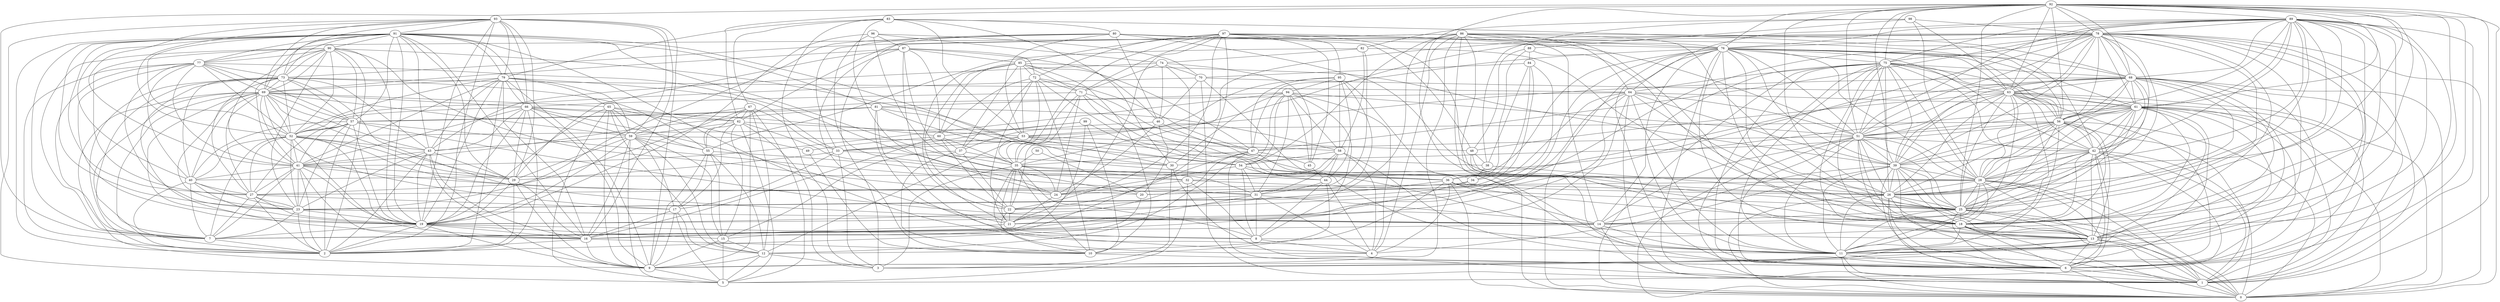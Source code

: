 digraph "sensornet-topology" {
label = "";
rankdir="BT";"0"->"1" [arrowhead = "both"] 
"0"->"6" [arrowhead = "both"] 
"0"->"11" [arrowhead = "both"] 
"0"->"13" [arrowhead = "both"] 
"0"->"18" [arrowhead = "both"] 
"0"->"25" [arrowhead = "both"] 
"0"->"26" [arrowhead = "both"] 
"0"->"28" [arrowhead = "both"] 
"0"->"36" [arrowhead = "both"] 
"0"->"42" [arrowhead = "both"] 
"0"->"51" [arrowhead = "both"] 
"0"->"56" [arrowhead = "both"] 
"0"->"61" [arrowhead = "both"] 
"0"->"63" [arrowhead = "both"] 
"0"->"68" [arrowhead = "both"] 
"0"->"75" [arrowhead = "both"] 
"0"->"76" [arrowhead = "both"] 
"0"->"78" [arrowhead = "both"] 
"0"->"86" [arrowhead = "both"] 
"0"->"92" [arrowhead = "both"] 
"1"->"6" [arrowhead = "both"] 
"1"->"11" [arrowhead = "both"] 
"1"->"13" [arrowhead = "both"] 
"1"->"14" [arrowhead = "both"] 
"1"->"18" [arrowhead = "both"] 
"1"->"25" [arrowhead = "both"] 
"1"->"26" [arrowhead = "both"] 
"1"->"28" [arrowhead = "both"] 
"1"->"39" [arrowhead = "both"] 
"1"->"42" [arrowhead = "both"] 
"1"->"47" [arrowhead = "both"] 
"1"->"56" [arrowhead = "both"] 
"1"->"61" [arrowhead = "both"] 
"1"->"63" [arrowhead = "both"] 
"1"->"64" [arrowhead = "both"] 
"1"->"68" [arrowhead = "both"] 
"1"->"70" [arrowhead = "both"] 
"1"->"75" [arrowhead = "both"] 
"1"->"76" [arrowhead = "both"] 
"1"->"78" [arrowhead = "both"] 
"1"->"89" [arrowhead = "both"] 
"1"->"92" [arrowhead = "both"] 
"2"->"7" [arrowhead = "both"] 
"2"->"16" [arrowhead = "both"] 
"2"->"19" [arrowhead = "both"] 
"2"->"20" [arrowhead = "both"] 
"2"->"23" [arrowhead = "both"] 
"2"->"27" [arrowhead = "both"] 
"2"->"29" [arrowhead = "both"] 
"2"->"40" [arrowhead = "both"] 
"2"->"41" [arrowhead = "both"] 
"2"->"43" [arrowhead = "both"] 
"2"->"57" [arrowhead = "both"] 
"2"->"66" [arrowhead = "both"] 
"2"->"69" [arrowhead = "both"] 
"2"->"73" [arrowhead = "both"] 
"2"->"77" [arrowhead = "both"] 
"2"->"79" [arrowhead = "both"] 
"2"->"90" [arrowhead = "both"] 
"2"->"91" [arrowhead = "both"] 
"2"->"93" [arrowhead = "both"] 
"3"->"12" [arrowhead = "both"] 
"3"->"13" [arrowhead = "both"] 
"3"->"30" [arrowhead = "both"] 
"3"->"33" [arrowhead = "both"] 
"3"->"35" [arrowhead = "both"] 
"3"->"61" [arrowhead = "both"] 
"3"->"62" [arrowhead = "both"] 
"3"->"80" [arrowhead = "both"] 
"3"->"83" [arrowhead = "both"] 
"4"->"8" [arrowhead = "both"] 
"4"->"31" [arrowhead = "both"] 
"4"->"35" [arrowhead = "both"] 
"4"->"36" [arrowhead = "both"] 
"4"->"39" [arrowhead = "both"] 
"4"->"44" [arrowhead = "both"] 
"4"->"58" [arrowhead = "both"] 
"4"->"81" [arrowhead = "both"] 
"4"->"86" [arrowhead = "both"] 
"4"->"94" [arrowhead = "both"] 
"5"->"9" [arrowhead = "both"] 
"5"->"12" [arrowhead = "both"] 
"5"->"15" [arrowhead = "both"] 
"5"->"17" [arrowhead = "both"] 
"5"->"32" [arrowhead = "both"] 
"5"->"42" [arrowhead = "both"] 
"5"->"59" [arrowhead = "both"] 
"5"->"62" [arrowhead = "both"] 
"5"->"65" [arrowhead = "both"] 
"5"->"67" [arrowhead = "both"] 
"5"->"93" [arrowhead = "both"] 
"6"->"10" [arrowhead = "both"] 
"6"->"11" [arrowhead = "both"] 
"6"->"13" [arrowhead = "both"] 
"6"->"18" [arrowhead = "both"] 
"6"->"25" [arrowhead = "both"] 
"6"->"26" [arrowhead = "both"] 
"6"->"28" [arrowhead = "both"] 
"6"->"30" [arrowhead = "both"] 
"6"->"39" [arrowhead = "both"] 
"6"->"42" [arrowhead = "both"] 
"6"->"51" [arrowhead = "both"] 
"6"->"58" [arrowhead = "both"] 
"6"->"61" [arrowhead = "both"] 
"6"->"63" [arrowhead = "both"] 
"6"->"68" [arrowhead = "both"] 
"6"->"75" [arrowhead = "both"] 
"6"->"76" [arrowhead = "both"] 
"6"->"78" [arrowhead = "both"] 
"6"->"86" [arrowhead = "both"] 
"6"->"89" [arrowhead = "both"] 
"6"->"92" [arrowhead = "both"] 
"7"->"14" [arrowhead = "both"] 
"7"->"19" [arrowhead = "both"] 
"7"->"23" [arrowhead = "both"] 
"7"->"27" [arrowhead = "both"] 
"7"->"31" [arrowhead = "both"] 
"7"->"34" [arrowhead = "both"] 
"7"->"40" [arrowhead = "both"] 
"7"->"41" [arrowhead = "both"] 
"7"->"52" [arrowhead = "both"] 
"7"->"64" [arrowhead = "both"] 
"7"->"69" [arrowhead = "both"] 
"7"->"73" [arrowhead = "both"] 
"7"->"77" [arrowhead = "both"] 
"7"->"90" [arrowhead = "both"] 
"7"->"91" [arrowhead = "both"] 
"7"->"92" [arrowhead = "both"] 
"8"->"19" [arrowhead = "both"] 
"8"->"31" [arrowhead = "both"] 
"8"->"32" [arrowhead = "both"] 
"8"->"35" [arrowhead = "both"] 
"8"->"44" [arrowhead = "both"] 
"8"->"54" [arrowhead = "both"] 
"8"->"81" [arrowhead = "both"] 
"8"->"89" [arrowhead = "both"] 
"8"->"94" [arrowhead = "both"] 
"9"->"12" [arrowhead = "both"] 
"9"->"15" [arrowhead = "both"] 
"9"->"16" [arrowhead = "both"] 
"9"->"17" [arrowhead = "both"] 
"9"->"19" [arrowhead = "both"] 
"9"->"29" [arrowhead = "both"] 
"9"->"43" [arrowhead = "both"] 
"9"->"55" [arrowhead = "both"] 
"9"->"61" [arrowhead = "both"] 
"9"->"65" [arrowhead = "both"] 
"9"->"66" [arrowhead = "both"] 
"9"->"67" [arrowhead = "both"] 
"9"->"69" [arrowhead = "both"] 
"9"->"79" [arrowhead = "both"] 
"9"->"86" [arrowhead = "both"] 
"9"->"93" [arrowhead = "both"] 
"10"->"16" [arrowhead = "both"] 
"10"->"22" [arrowhead = "both"] 
"10"->"35" [arrowhead = "both"] 
"10"->"37" [arrowhead = "both"] 
"10"->"44" [arrowhead = "both"] 
"10"->"49" [arrowhead = "both"] 
"10"->"72" [arrowhead = "both"] 
"10"->"85" [arrowhead = "both"] 
"10"->"87" [arrowhead = "both"] 
"10"->"99" [arrowhead = "both"] 
"11"->"13" [arrowhead = "both"] 
"11"->"14" [arrowhead = "both"] 
"11"->"18" [arrowhead = "both"] 
"11"->"25" [arrowhead = "both"] 
"11"->"26" [arrowhead = "both"] 
"11"->"28" [arrowhead = "both"] 
"11"->"39" [arrowhead = "both"] 
"11"->"42" [arrowhead = "both"] 
"11"->"51" [arrowhead = "both"] 
"11"->"56" [arrowhead = "both"] 
"11"->"63" [arrowhead = "both"] 
"11"->"64" [arrowhead = "both"] 
"11"->"68" [arrowhead = "both"] 
"11"->"72" [arrowhead = "both"] 
"11"->"75" [arrowhead = "both"] 
"11"->"76" [arrowhead = "both"] 
"11"->"78" [arrowhead = "both"] 
"11"->"89" [arrowhead = "both"] 
"11"->"91" [arrowhead = "both"] 
"11"->"92" [arrowhead = "both"] 
"11"->"95" [arrowhead = "both"] 
"12"->"15" [arrowhead = "both"] 
"12"->"17" [arrowhead = "both"] 
"12"->"36" [arrowhead = "both"] 
"12"->"53" [arrowhead = "both"] 
"12"->"55" [arrowhead = "both"] 
"12"->"59" [arrowhead = "both"] 
"12"->"65" [arrowhead = "both"] 
"12"->"67" [arrowhead = "both"] 
"12"->"94" [arrowhead = "both"] 
"13"->"18" [arrowhead = "both"] 
"13"->"25" [arrowhead = "both"] 
"13"->"26" [arrowhead = "both"] 
"13"->"28" [arrowhead = "both"] 
"13"->"39" [arrowhead = "both"] 
"13"->"42" [arrowhead = "both"] 
"13"->"48" [arrowhead = "both"] 
"13"->"51" [arrowhead = "both"] 
"13"->"56" [arrowhead = "both"] 
"13"->"61" [arrowhead = "both"] 
"13"->"68" [arrowhead = "both"] 
"13"->"71" [arrowhead = "both"] 
"13"->"75" [arrowhead = "both"] 
"13"->"76" [arrowhead = "both"] 
"13"->"78" [arrowhead = "both"] 
"13"->"89" [arrowhead = "both"] 
"13"->"92" [arrowhead = "both"] 
"14"->"23" [arrowhead = "both"] 
"14"->"25" [arrowhead = "both"] 
"14"->"31" [arrowhead = "both"] 
"14"->"36" [arrowhead = "both"] 
"14"->"39" [arrowhead = "both"] 
"14"->"51" [arrowhead = "both"] 
"14"->"57" [arrowhead = "both"] 
"14"->"61" [arrowhead = "both"] 
"14"->"73" [arrowhead = "both"] 
"14"->"75" [arrowhead = "both"] 
"14"->"86" [arrowhead = "both"] 
"14"->"89" [arrowhead = "both"] 
"15"->"19" [arrowhead = "both"] 
"15"->"37" [arrowhead = "both"] 
"15"->"55" [arrowhead = "both"] 
"15"->"59" [arrowhead = "both"] 
"15"->"62" [arrowhead = "both"] 
"15"->"97" [arrowhead = "both"] 
"16"->"17" [arrowhead = "both"] 
"16"->"19" [arrowhead = "both"] 
"16"->"21" [arrowhead = "both"] 
"16"->"29" [arrowhead = "both"] 
"16"->"41" [arrowhead = "both"] 
"16"->"43" [arrowhead = "both"] 
"16"->"52" [arrowhead = "both"] 
"16"->"59" [arrowhead = "both"] 
"16"->"60" [arrowhead = "both"] 
"16"->"69" [arrowhead = "both"] 
"16"->"79" [arrowhead = "both"] 
"16"->"91" [arrowhead = "both"] 
"16"->"93" [arrowhead = "both"] 
"16"->"99" [arrowhead = "both"] 
"17"->"27" [arrowhead = "both"] 
"17"->"33" [arrowhead = "both"] 
"17"->"55" [arrowhead = "both"] 
"17"->"59" [arrowhead = "both"] 
"17"->"62" [arrowhead = "both"] 
"17"->"69" [arrowhead = "both"] 
"18"->"25" [arrowhead = "both"] 
"18"->"26" [arrowhead = "both"] 
"18"->"28" [arrowhead = "both"] 
"18"->"36" [arrowhead = "both"] 
"18"->"39" [arrowhead = "both"] 
"18"->"42" [arrowhead = "both"] 
"18"->"51" [arrowhead = "both"] 
"18"->"56" [arrowhead = "both"] 
"18"->"61" [arrowhead = "both"] 
"18"->"63" [arrowhead = "both"] 
"18"->"75" [arrowhead = "both"] 
"18"->"76" [arrowhead = "both"] 
"18"->"78" [arrowhead = "both"] 
"18"->"86" [arrowhead = "both"] 
"18"->"89" [arrowhead = "both"] 
"18"->"92" [arrowhead = "both"] 
"18"->"97" [arrowhead = "both"] 
"19"->"23" [arrowhead = "both"] 
"19"->"27" [arrowhead = "both"] 
"19"->"29" [arrowhead = "both"] 
"19"->"40" [arrowhead = "both"] 
"19"->"41" [arrowhead = "both"] 
"19"->"43" [arrowhead = "both"] 
"19"->"52" [arrowhead = "both"] 
"19"->"57" [arrowhead = "both"] 
"19"->"59" [arrowhead = "both"] 
"19"->"65" [arrowhead = "both"] 
"19"->"66" [arrowhead = "both"] 
"19"->"73" [arrowhead = "both"] 
"19"->"77" [arrowhead = "both"] 
"19"->"79" [arrowhead = "both"] 
"19"->"84" [arrowhead = "both"] 
"19"->"86" [arrowhead = "both"] 
"19"->"90" [arrowhead = "both"] 
"19"->"91" [arrowhead = "both"] 
"19"->"93" [arrowhead = "both"] 
"19"->"96" [arrowhead = "both"] 
"20"->"34" [arrowhead = "both"] 
"20"->"46" [arrowhead = "both"] 
"20"->"50" [arrowhead = "both"] 
"20"->"52" [arrowhead = "both"] 
"20"->"78" [arrowhead = "both"] 
"20"->"84" [arrowhead = "both"] 
"20"->"96" [arrowhead = "both"] 
"21"->"22" [arrowhead = "both"] 
"21"->"24" [arrowhead = "both"] 
"21"->"35" [arrowhead = "both"] 
"21"->"47" [arrowhead = "both"] 
"21"->"64" [arrowhead = "both"] 
"21"->"66" [arrowhead = "both"] 
"21"->"72" [arrowhead = "both"] 
"21"->"76" [arrowhead = "both"] 
"21"->"85" [arrowhead = "both"] 
"21"->"97" [arrowhead = "both"] 
"22"->"31" [arrowhead = "both"] 
"22"->"35" [arrowhead = "both"] 
"22"->"37" [arrowhead = "both"] 
"22"->"47" [arrowhead = "both"] 
"22"->"60" [arrowhead = "both"] 
"22"->"71" [arrowhead = "both"] 
"22"->"78" [arrowhead = "both"] 
"22"->"85" [arrowhead = "both"] 
"22"->"87" [arrowhead = "both"] 
"22"->"97" [arrowhead = "both"] 
"23"->"27" [arrowhead = "both"] 
"23"->"36" [arrowhead = "both"] 
"23"->"40" [arrowhead = "both"] 
"23"->"41" [arrowhead = "both"] 
"23"->"43" [arrowhead = "both"] 
"23"->"52" [arrowhead = "both"] 
"23"->"57" [arrowhead = "both"] 
"23"->"64" [arrowhead = "both"] 
"23"->"69" [arrowhead = "both"] 
"23"->"77" [arrowhead = "both"] 
"23"->"80" [arrowhead = "both"] 
"23"->"90" [arrowhead = "both"] 
"23"->"91" [arrowhead = "both"] 
"24"->"32" [arrowhead = "both"] 
"24"->"35" [arrowhead = "both"] 
"24"->"46" [arrowhead = "both"] 
"24"->"54" [arrowhead = "both"] 
"24"->"71" [arrowhead = "both"] 
"24"->"82" [arrowhead = "both"] 
"24"->"83" [arrowhead = "both"] 
"24"->"90" [arrowhead = "both"] 
"24"->"96" [arrowhead = "both"] 
"25"->"26" [arrowhead = "both"] 
"25"->"28" [arrowhead = "both"] 
"25"->"32" [arrowhead = "both"] 
"25"->"39" [arrowhead = "both"] 
"25"->"42" [arrowhead = "both"] 
"25"->"48" [arrowhead = "both"] 
"25"->"51" [arrowhead = "both"] 
"25"->"56" [arrowhead = "both"] 
"25"->"61" [arrowhead = "both"] 
"25"->"63" [arrowhead = "both"] 
"25"->"64" [arrowhead = "both"] 
"25"->"68" [arrowhead = "both"] 
"25"->"76" [arrowhead = "both"] 
"25"->"78" [arrowhead = "both"] 
"25"->"82" [arrowhead = "both"] 
"25"->"88" [arrowhead = "both"] 
"25"->"89" [arrowhead = "both"] 
"25"->"92" [arrowhead = "both"] 
"26"->"28" [arrowhead = "both"] 
"26"->"36" [arrowhead = "both"] 
"26"->"38" [arrowhead = "both"] 
"26"->"39" [arrowhead = "both"] 
"26"->"42" [arrowhead = "both"] 
"26"->"47" [arrowhead = "both"] 
"26"->"51" [arrowhead = "both"] 
"26"->"56" [arrowhead = "both"] 
"26"->"61" [arrowhead = "both"] 
"26"->"63" [arrowhead = "both"] 
"26"->"68" [arrowhead = "both"] 
"26"->"75" [arrowhead = "both"] 
"26"->"78" [arrowhead = "both"] 
"26"->"80" [arrowhead = "both"] 
"26"->"86" [arrowhead = "both"] 
"26"->"89" [arrowhead = "both"] 
"26"->"92" [arrowhead = "both"] 
"27"->"28" [arrowhead = "both"] 
"27"->"40" [arrowhead = "both"] 
"27"->"41" [arrowhead = "both"] 
"27"->"52" [arrowhead = "both"] 
"27"->"57" [arrowhead = "both"] 
"27"->"67" [arrowhead = "both"] 
"27"->"69" [arrowhead = "both"] 
"27"->"73" [arrowhead = "both"] 
"27"->"90" [arrowhead = "both"] 
"27"->"91" [arrowhead = "both"] 
"28"->"39" [arrowhead = "both"] 
"28"->"42" [arrowhead = "both"] 
"28"->"46" [arrowhead = "both"] 
"28"->"51" [arrowhead = "both"] 
"28"->"56" [arrowhead = "both"] 
"28"->"61" [arrowhead = "both"] 
"28"->"63" [arrowhead = "both"] 
"28"->"68" [arrowhead = "both"] 
"28"->"75" [arrowhead = "both"] 
"28"->"76" [arrowhead = "both"] 
"28"->"77" [arrowhead = "both"] 
"28"->"89" [arrowhead = "both"] 
"28"->"91" [arrowhead = "both"] 
"28"->"92" [arrowhead = "both"] 
"28"->"98" [arrowhead = "both"] 
"29"->"33" [arrowhead = "both"] 
"29"->"41" [arrowhead = "both"] 
"29"->"43" [arrowhead = "both"] 
"29"->"52" [arrowhead = "both"] 
"29"->"59" [arrowhead = "both"] 
"29"->"66" [arrowhead = "both"] 
"29"->"69" [arrowhead = "both"] 
"29"->"87" [arrowhead = "both"] 
"29"->"91" [arrowhead = "both"] 
"29"->"93" [arrowhead = "both"] 
"30"->"33" [arrowhead = "both"] 
"30"->"53" [arrowhead = "both"] 
"30"->"56" [arrowhead = "both"] 
"30"->"83" [arrowhead = "both"] 
"30"->"91" [arrowhead = "both"] 
"30"->"94" [arrowhead = "both"] 
"31"->"35" [arrowhead = "both"] 
"31"->"41" [arrowhead = "both"] 
"31"->"44" [arrowhead = "both"] 
"31"->"54" [arrowhead = "both"] 
"31"->"57" [arrowhead = "both"] 
"31"->"58" [arrowhead = "both"] 
"31"->"94" [arrowhead = "both"] 
"31"->"95" [arrowhead = "both"] 
"32"->"35" [arrowhead = "both"] 
"32"->"55" [arrowhead = "both"] 
"32"->"58" [arrowhead = "both"] 
"32"->"74" [arrowhead = "both"] 
"33"->"53" [arrowhead = "both"] 
"33"->"67" [arrowhead = "both"] 
"33"->"78" [arrowhead = "both"] 
"33"->"79" [arrowhead = "both"] 
"33"->"80" [arrowhead = "both"] 
"33"->"99" [arrowhead = "both"] 
"34"->"38" [arrowhead = "both"] 
"34"->"70" [arrowhead = "both"] 
"34"->"84" [arrowhead = "both"] 
"34"->"88" [arrowhead = "both"] 
"35"->"37" [arrowhead = "both"] 
"35"->"47" [arrowhead = "both"] 
"35"->"50" [arrowhead = "both"] 
"35"->"53" [arrowhead = "both"] 
"35"->"60" [arrowhead = "both"] 
"35"->"71" [arrowhead = "both"] 
"35"->"72" [arrowhead = "both"] 
"35"->"78" [arrowhead = "both"] 
"35"->"87" [arrowhead = "both"] 
"35"->"97" [arrowhead = "both"] 
"36"->"54" [arrowhead = "both"] 
"36"->"62" [arrowhead = "both"] 
"36"->"64" [arrowhead = "both"] 
"36"->"68" [arrowhead = "both"] 
"36"->"71" [arrowhead = "both"] 
"36"->"76" [arrowhead = "both"] 
"37"->"46" [arrowhead = "both"] 
"37"->"60" [arrowhead = "both"] 
"37"->"72" [arrowhead = "both"] 
"37"->"85" [arrowhead = "both"] 
"38"->"48" [arrowhead = "both"] 
"38"->"53" [arrowhead = "both"] 
"38"->"84" [arrowhead = "both"] 
"38"->"98" [arrowhead = "both"] 
"39"->"42" [arrowhead = "both"] 
"39"->"51" [arrowhead = "both"] 
"39"->"56" [arrowhead = "both"] 
"39"->"61" [arrowhead = "both"] 
"39"->"63" [arrowhead = "both"] 
"39"->"64" [arrowhead = "both"] 
"39"->"68" [arrowhead = "both"] 
"39"->"75" [arrowhead = "both"] 
"39"->"76" [arrowhead = "both"] 
"39"->"78" [arrowhead = "both"] 
"39"->"85" [arrowhead = "both"] 
"39"->"92" [arrowhead = "both"] 
"40"->"41" [arrowhead = "both"] 
"40"->"52" [arrowhead = "both"] 
"40"->"57" [arrowhead = "both"] 
"40"->"61" [arrowhead = "both"] 
"40"->"69" [arrowhead = "both"] 
"40"->"73" [arrowhead = "both"] 
"40"->"77" [arrowhead = "both"] 
"40"->"91" [arrowhead = "both"] 
"41"->"43" [arrowhead = "both"] 
"41"->"52" [arrowhead = "both"] 
"41"->"57" [arrowhead = "both"] 
"41"->"66" [arrowhead = "both"] 
"41"->"69" [arrowhead = "both"] 
"41"->"73" [arrowhead = "both"] 
"41"->"77" [arrowhead = "both"] 
"41"->"79" [arrowhead = "both"] 
"41"->"81" [arrowhead = "both"] 
"41"->"90" [arrowhead = "both"] 
"41"->"93" [arrowhead = "both"] 
"41"->"94" [arrowhead = "both"] 
"42"->"51" [arrowhead = "both"] 
"42"->"56" [arrowhead = "both"] 
"42"->"61" [arrowhead = "both"] 
"42"->"63" [arrowhead = "both"] 
"42"->"68" [arrowhead = "both"] 
"42"->"75" [arrowhead = "both"] 
"42"->"76" [arrowhead = "both"] 
"42"->"78" [arrowhead = "both"] 
"42"->"83" [arrowhead = "both"] 
"42"->"89" [arrowhead = "both"] 
"43"->"52" [arrowhead = "both"] 
"43"->"59" [arrowhead = "both"] 
"43"->"66" [arrowhead = "both"] 
"43"->"69" [arrowhead = "both"] 
"43"->"73" [arrowhead = "both"] 
"43"->"74" [arrowhead = "both"] 
"43"->"79" [arrowhead = "both"] 
"43"->"91" [arrowhead = "both"] 
"44"->"45" [arrowhead = "both"] 
"44"->"54" [arrowhead = "both"] 
"44"->"58" [arrowhead = "both"] 
"44"->"81" [arrowhead = "both"] 
"44"->"95" [arrowhead = "both"] 
"45"->"47" [arrowhead = "both"] 
"45"->"74" [arrowhead = "both"] 
"45"->"94" [arrowhead = "both"] 
"45"->"97" [arrowhead = "both"] 
"46"->"70" [arrowhead = "both"] 
"46"->"74" [arrowhead = "both"] 
"46"->"80" [arrowhead = "both"] 
"46"->"87" [arrowhead = "both"] 
"47"->"51" [arrowhead = "both"] 
"47"->"71" [arrowhead = "both"] 
"47"->"72" [arrowhead = "both"] 
"47"->"76" [arrowhead = "both"] 
"47"->"85" [arrowhead = "both"] 
"47"->"89" [arrowhead = "both"] 
"47"->"95" [arrowhead = "both"] 
"48"->"53" [arrowhead = "both"] 
"48"->"63" [arrowhead = "both"] 
"48"->"80" [arrowhead = "both"] 
"48"->"88" [arrowhead = "both"] 
"49"->"60" [arrowhead = "both"] 
"49"->"65" [arrowhead = "both"] 
"51"->"56" [arrowhead = "both"] 
"51"->"61" [arrowhead = "both"] 
"51"->"63" [arrowhead = "both"] 
"51"->"64" [arrowhead = "both"] 
"51"->"68" [arrowhead = "both"] 
"51"->"75" [arrowhead = "both"] 
"51"->"76" [arrowhead = "both"] 
"51"->"78" [arrowhead = "both"] 
"51"->"89" [arrowhead = "both"] 
"51"->"92" [arrowhead = "both"] 
"51"->"94" [arrowhead = "both"] 
"51"->"97" [arrowhead = "both"] 
"52"->"56" [arrowhead = "both"] 
"52"->"57" [arrowhead = "both"] 
"52"->"66" [arrowhead = "both"] 
"52"->"69" [arrowhead = "both"] 
"52"->"70" [arrowhead = "both"] 
"52"->"73" [arrowhead = "both"] 
"52"->"77" [arrowhead = "both"] 
"52"->"79" [arrowhead = "both"] 
"52"->"90" [arrowhead = "both"] 
"52"->"91" [arrowhead = "both"] 
"52"->"93" [arrowhead = "both"] 
"53"->"62" [arrowhead = "both"] 
"53"->"68" [arrowhead = "both"] 
"53"->"80" [arrowhead = "both"] 
"53"->"83" [arrowhead = "both"] 
"53"->"85" [arrowhead = "both"] 
"53"->"95" [arrowhead = "both"] 
"54"->"58" [arrowhead = "both"] 
"54"->"81" [arrowhead = "both"] 
"54"->"86" [arrowhead = "both"] 
"54"->"90" [arrowhead = "both"] 
"54"->"94" [arrowhead = "both"] 
"54"->"99" [arrowhead = "both"] 
"55"->"59" [arrowhead = "both"] 
"55"->"62" [arrowhead = "both"] 
"55"->"65" [arrowhead = "both"] 
"55"->"67" [arrowhead = "both"] 
"55"->"73" [arrowhead = "both"] 
"55"->"82" [arrowhead = "both"] 
"56"->"61" [arrowhead = "both"] 
"56"->"63" [arrowhead = "both"] 
"56"->"68" [arrowhead = "both"] 
"56"->"75" [arrowhead = "both"] 
"56"->"76" [arrowhead = "both"] 
"56"->"78" [arrowhead = "both"] 
"56"->"80" [arrowhead = "both"] 
"56"->"89" [arrowhead = "both"] 
"56"->"92" [arrowhead = "both"] 
"57"->"64" [arrowhead = "both"] 
"57"->"69" [arrowhead = "both"] 
"57"->"73" [arrowhead = "both"] 
"57"->"77" [arrowhead = "both"] 
"57"->"81" [arrowhead = "both"] 
"57"->"90" [arrowhead = "both"] 
"57"->"91" [arrowhead = "both"] 
"58"->"59" [arrowhead = "both"] 
"58"->"81" [arrowhead = "both"] 
"58"->"82" [arrowhead = "both"] 
"58"->"94" [arrowhead = "both"] 
"58"->"95" [arrowhead = "both"] 
"59"->"62" [arrowhead = "both"] 
"59"->"65" [arrowhead = "both"] 
"59"->"66" [arrowhead = "both"] 
"59"->"67" [arrowhead = "both"] 
"59"->"69" [arrowhead = "both"] 
"59"->"79" [arrowhead = "both"] 
"59"->"93" [arrowhead = "both"] 
"60"->"66" [arrowhead = "both"] 
"60"->"72" [arrowhead = "both"] 
"60"->"85" [arrowhead = "both"] 
"60"->"87" [arrowhead = "both"] 
"60"->"99" [arrowhead = "both"] 
"61"->"63" [arrowhead = "both"] 
"61"->"64" [arrowhead = "both"] 
"61"->"68" [arrowhead = "both"] 
"61"->"75" [arrowhead = "both"] 
"61"->"76" [arrowhead = "both"] 
"61"->"78" [arrowhead = "both"] 
"61"->"89" [arrowhead = "both"] 
"61"->"92" [arrowhead = "both"] 
"62"->"65" [arrowhead = "both"] 
"62"->"66" [arrowhead = "both"] 
"62"->"67" [arrowhead = "both"] 
"62"->"86" [arrowhead = "both"] 
"62"->"92" [arrowhead = "both"] 
"63"->"68" [arrowhead = "both"] 
"63"->"70" [arrowhead = "both"] 
"63"->"75" [arrowhead = "both"] 
"63"->"76" [arrowhead = "both"] 
"63"->"78" [arrowhead = "both"] 
"63"->"89" [arrowhead = "both"] 
"63"->"92" [arrowhead = "both"] 
"63"->"98" [arrowhead = "both"] 
"64"->"73" [arrowhead = "both"] 
"64"->"75" [arrowhead = "both"] 
"64"->"86" [arrowhead = "both"] 
"64"->"89" [arrowhead = "both"] 
"65"->"69" [arrowhead = "both"] 
"65"->"79" [arrowhead = "both"] 
"66"->"69" [arrowhead = "both"] 
"66"->"71" [arrowhead = "both"] 
"66"->"79" [arrowhead = "both"] 
"66"->"91" [arrowhead = "both"] 
"66"->"93" [arrowhead = "both"] 
"67"->"83" [arrowhead = "both"] 
"68"->"75" [arrowhead = "both"] 
"68"->"76" [arrowhead = "both"] 
"68"->"78" [arrowhead = "both"] 
"68"->"86" [arrowhead = "both"] 
"68"->"89" [arrowhead = "both"] 
"68"->"92" [arrowhead = "both"] 
"69"->"73" [arrowhead = "both"] 
"69"->"77" [arrowhead = "both"] 
"69"->"79" [arrowhead = "both"] 
"69"->"87" [arrowhead = "both"] 
"69"->"90" [arrowhead = "both"] 
"69"->"91" [arrowhead = "both"] 
"69"->"93" [arrowhead = "both"] 
"70"->"74" [arrowhead = "both"] 
"70"->"84" [arrowhead = "both"] 
"70"->"96" [arrowhead = "both"] 
"71"->"72" [arrowhead = "both"] 
"71"->"74" [arrowhead = "both"] 
"71"->"85" [arrowhead = "both"] 
"71"->"97" [arrowhead = "both"] 
"72"->"85" [arrowhead = "both"] 
"72"->"87" [arrowhead = "both"] 
"72"->"97" [arrowhead = "both"] 
"73"->"77" [arrowhead = "both"] 
"73"->"86" [arrowhead = "both"] 
"73"->"90" [arrowhead = "both"] 
"73"->"91" [arrowhead = "both"] 
"73"->"93" [arrowhead = "both"] 
"74"->"82" [arrowhead = "both"] 
"74"->"96" [arrowhead = "both"] 
"75"->"76" [arrowhead = "both"] 
"75"->"78" [arrowhead = "both"] 
"75"->"89" [arrowhead = "both"] 
"75"->"92" [arrowhead = "both"] 
"76"->"78" [arrowhead = "both"] 
"76"->"80" [arrowhead = "both"] 
"76"->"86" [arrowhead = "both"] 
"76"->"89" [arrowhead = "both"] 
"76"->"92" [arrowhead = "both"] 
"76"->"97" [arrowhead = "both"] 
"77"->"78" [arrowhead = "both"] 
"77"->"90" [arrowhead = "both"] 
"77"->"91" [arrowhead = "both"] 
"78"->"89" [arrowhead = "both"] 
"78"->"92" [arrowhead = "both"] 
"78"->"98" [arrowhead = "both"] 
"79"->"83" [arrowhead = "both"] 
"79"->"91" [arrowhead = "both"] 
"79"->"93" [arrowhead = "both"] 
"80"->"83" [arrowhead = "both"] 
"81"->"91" [arrowhead = "both"] 
"81"->"94" [arrowhead = "both"] 
"82"->"98" [arrowhead = "both"] 
"84"->"88" [arrowhead = "both"] 
"85"->"87" [arrowhead = "both"] 
"85"->"97" [arrowhead = "both"] 
"87"->"96" [arrowhead = "both"] 
"88"->"98" [arrowhead = "both"] 
"89"->"92" [arrowhead = "both"] 
"90"->"91" [arrowhead = "both"] 
"91"->"93" [arrowhead = "both"] 
"94"->"95" [arrowhead = "both"] 
"95"->"97" [arrowhead = "both"] 
}